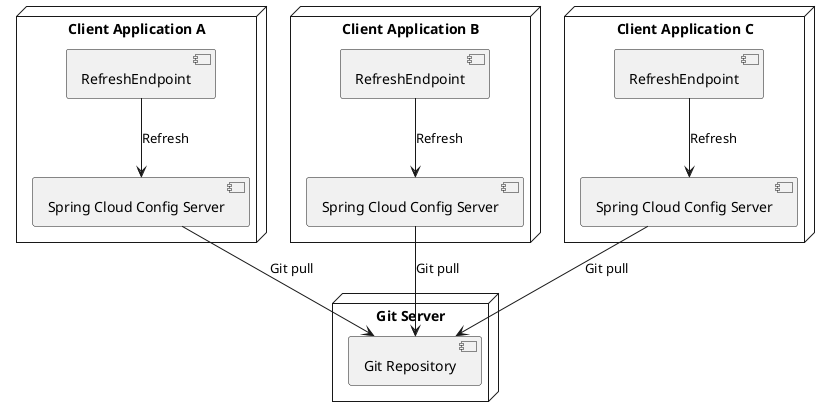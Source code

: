 @startuml
skinparam monochrome true

node "Client Application A" {
  "RefreshEndpoint" as [RefreshEndpointA]
  "Spring Cloud Config Server" as [SpringCloudConfigServerA]
  [RefreshEndpointA] -d-> [SpringCloudConfigServerA]: Refresh
}

node "Client Application B" {
  "RefreshEndpoint" as [RefreshEndpointB]
  "Spring Cloud Config Server" as [SpringCloudConfigServerB]
  [RefreshEndpointB] -d-> [SpringCloudConfigServerB]: Refresh
}

node "Client Application C" {
  "RefreshEndpoint" as [RefreshEndpointC]
  "Spring Cloud Config Server" as [SpringCloudConfigServerC]
  [RefreshEndpointC] -d-> [SpringCloudConfigServerC]: Refresh
}


node "Git Server" {
   [Git Repository]
}

[SpringCloudConfigServerA] -d-> [Git Repository]: Git pull
[SpringCloudConfigServerB] -d-> [Git Repository]: Git pull
[SpringCloudConfigServerC] -d-> [Git Repository]: Git pull

@enduml
